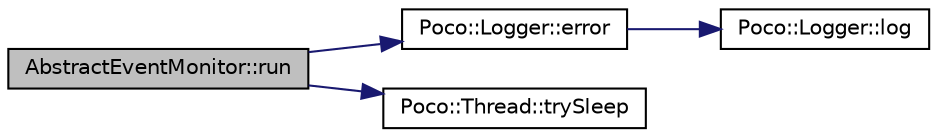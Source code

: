 digraph "AbstractEventMonitor::run"
{
 // LATEX_PDF_SIZE
  edge [fontname="Helvetica",fontsize="10",labelfontname="Helvetica",labelfontsize="10"];
  node [fontname="Helvetica",fontsize="10",shape=record];
  rankdir="LR";
  Node1 [label="AbstractEventMonitor::run",height=0.2,width=0.4,color="black", fillcolor="grey75", style="filled", fontcolor="black",tooltip=" "];
  Node1 -> Node2 [color="midnightblue",fontsize="10",style="solid",fontname="Helvetica"];
  Node2 [label="Poco::Logger::error",height=0.2,width=0.4,color="black", fillcolor="white", style="filled",URL="$classPoco_1_1Logger.html#a9e40545bf45623032cef0da63550f463",tooltip=" "];
  Node2 -> Node3 [color="midnightblue",fontsize="10",style="solid",fontname="Helvetica"];
  Node3 [label="Poco::Logger::log",height=0.2,width=0.4,color="black", fillcolor="white", style="filled",URL="$classPoco_1_1Logger.html#a31f0e70766c672053d1f31022e0cf668",tooltip=" "];
  Node1 -> Node4 [color="midnightblue",fontsize="10",style="solid",fontname="Helvetica"];
  Node4 [label="Poco::Thread::trySleep",height=0.2,width=0.4,color="black", fillcolor="white", style="filled",URL="$classPoco_1_1Thread.html#a42034bed42eb25ceb60ee39da88216b4",tooltip="Returns true if the thread is running."];
}
